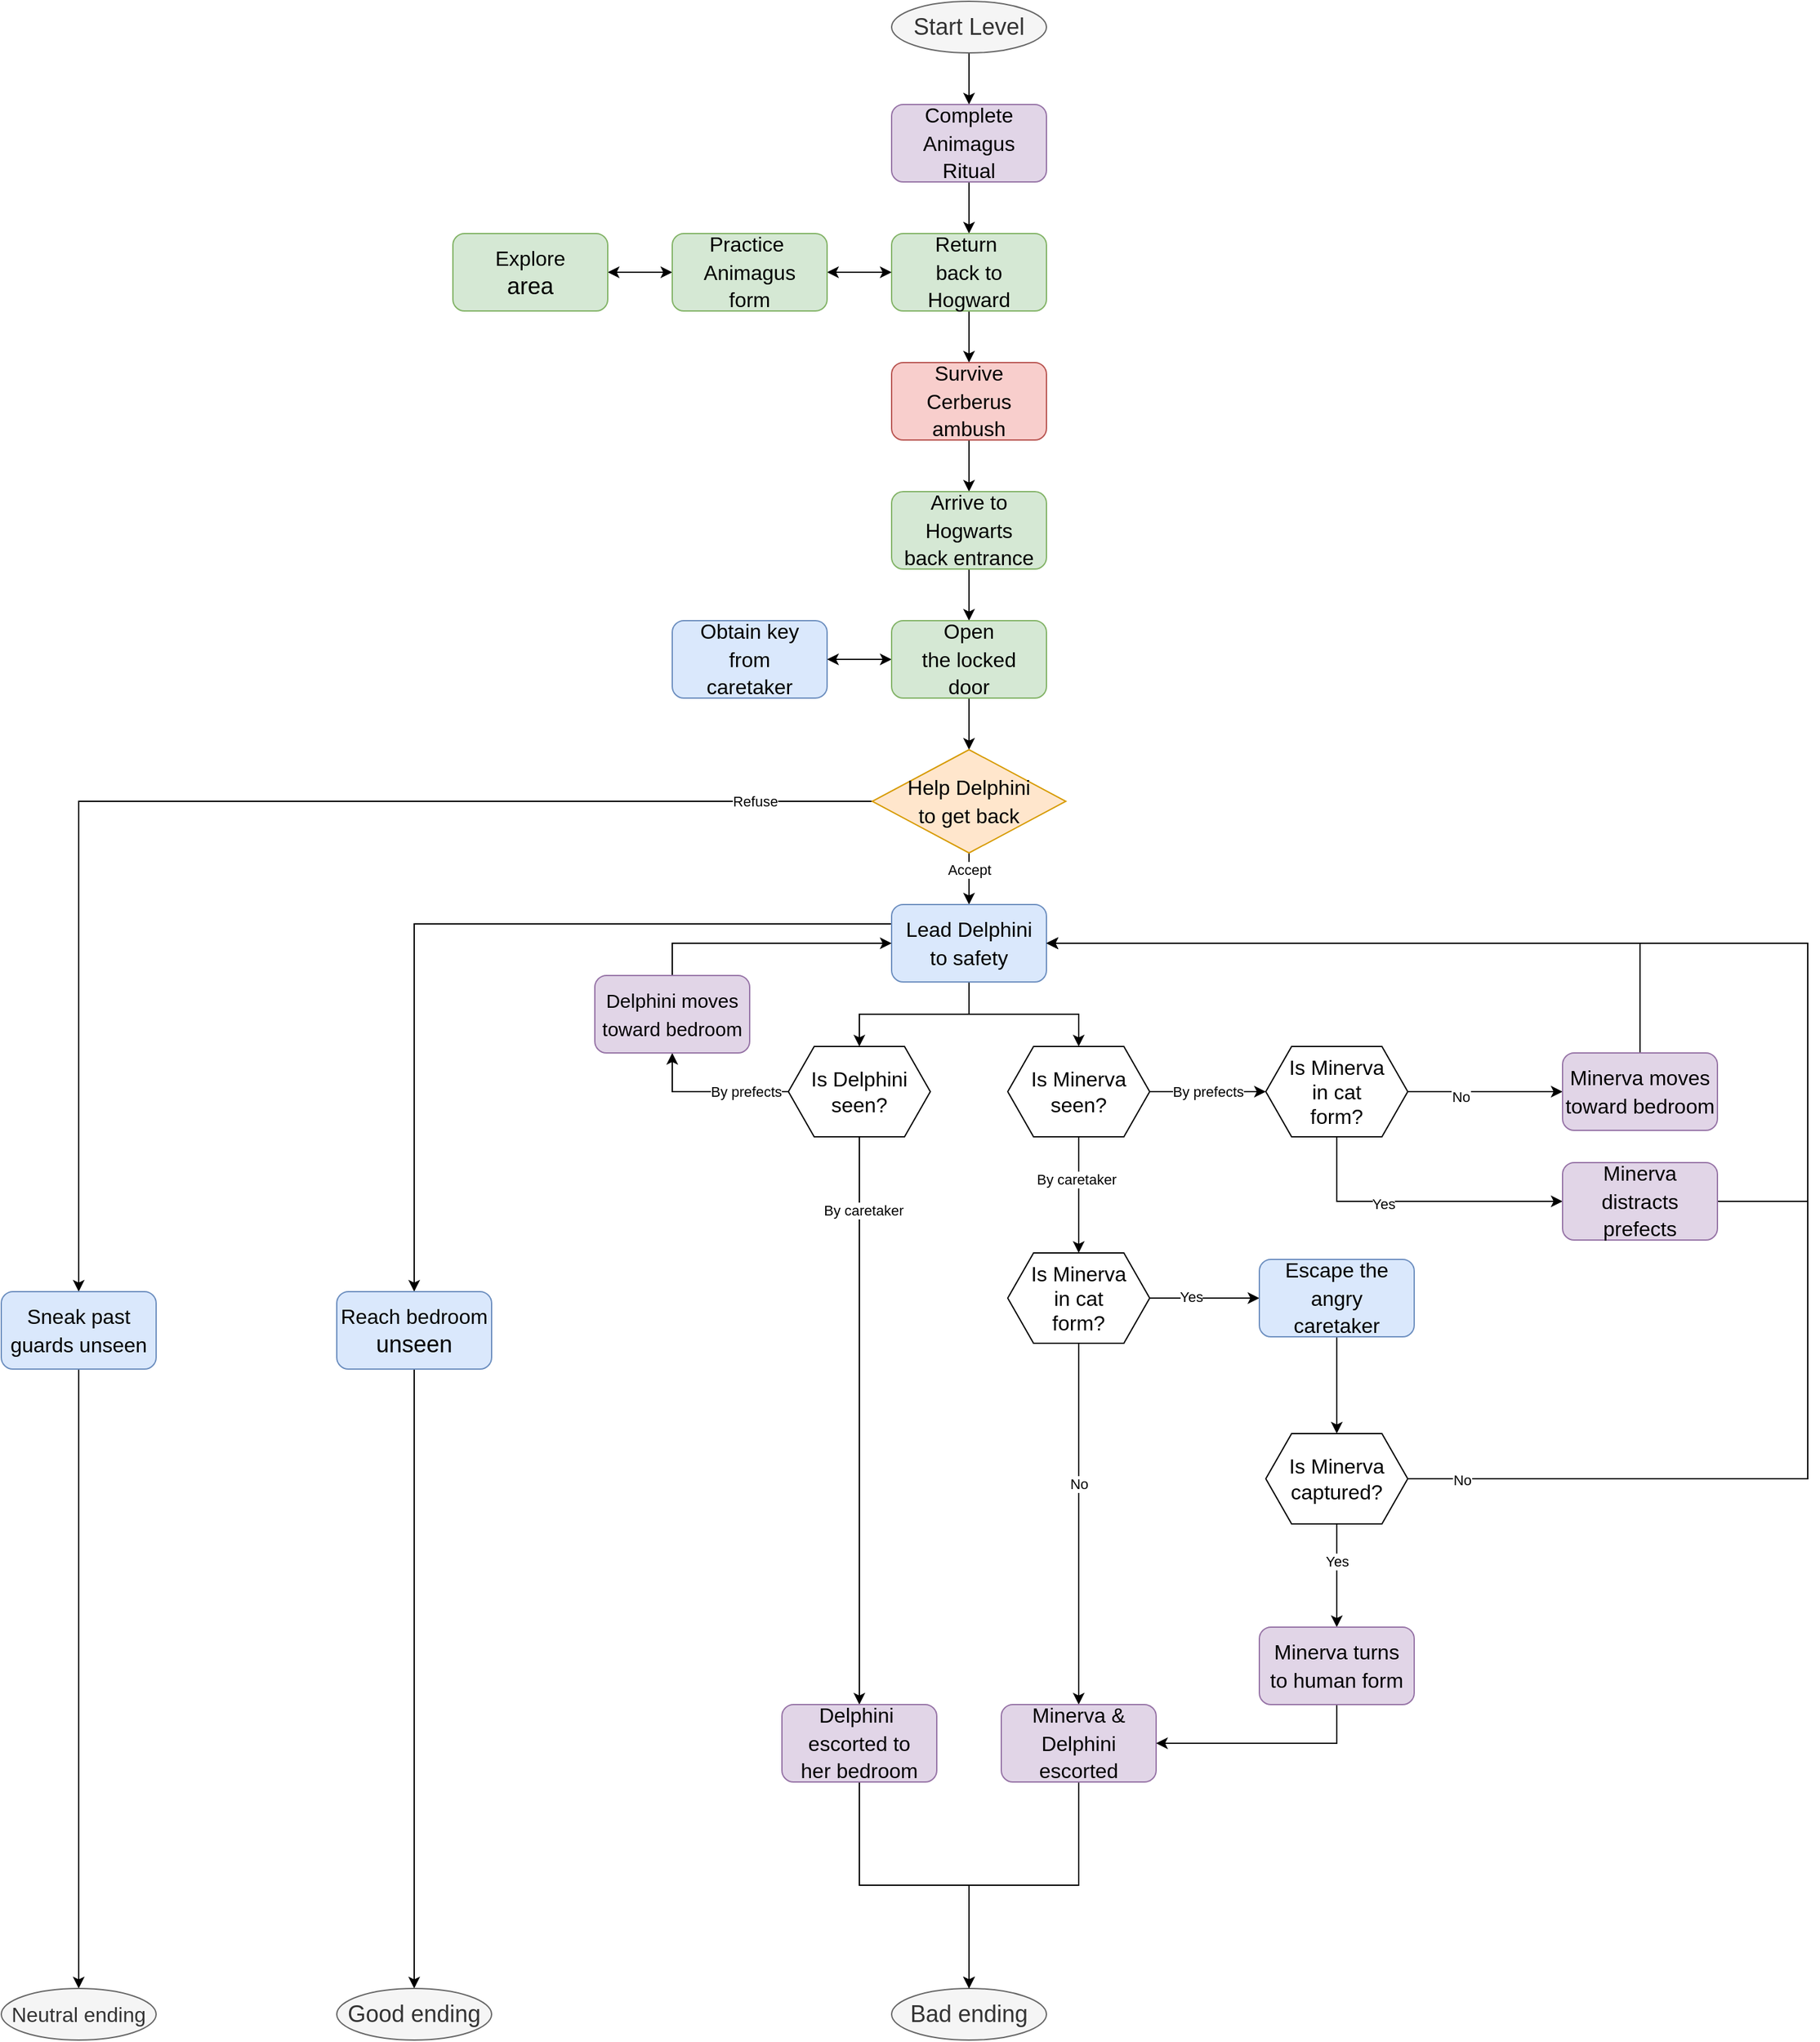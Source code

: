 <mxfile version="14.0.0" type="device"><diagram id="5aHZN79qbHf6LZVzwvif" name="Page-1"><mxGraphModel dx="2500" dy="896" grid="1" gridSize="10" guides="1" tooltips="1" connect="1" arrows="1" fold="1" page="1" pageScale="1" pageWidth="827" pageHeight="1169" math="0" shadow="0"><root><mxCell id="0"/><mxCell id="1" parent="0"/><mxCell id="HFCb8Gb4e5VEzoSEDs5D-9" style="edgeStyle=orthogonalEdgeStyle;rounded=0;orthogonalLoop=1;jettySize=auto;html=1;entryX=0.5;entryY=0;entryDx=0;entryDy=0;startArrow=none;startFill=0;" edge="1" parent="1" source="HFCb8Gb4e5VEzoSEDs5D-1" target="HFCb8Gb4e5VEzoSEDs5D-2"><mxGeometry relative="1" as="geometry"/></mxCell><mxCell id="HFCb8Gb4e5VEzoSEDs5D-1" value="Start Level" style="ellipse;whiteSpace=wrap;html=1;labelBackgroundColor=none;fontColor=#333333;fillColor=#f5f5f5;strokeColor=#666666;fontSize=18;" vertex="1" parent="1"><mxGeometry x="360" y="20" width="120" height="40" as="geometry"/></mxCell><mxCell id="HFCb8Gb4e5VEzoSEDs5D-10" style="edgeStyle=orthogonalEdgeStyle;rounded=0;orthogonalLoop=1;jettySize=auto;html=1;entryX=0.5;entryY=0;entryDx=0;entryDy=0;startArrow=none;startFill=0;" edge="1" parent="1" source="HFCb8Gb4e5VEzoSEDs5D-2" target="HFCb8Gb4e5VEzoSEDs5D-3"><mxGeometry relative="1" as="geometry"/></mxCell><mxCell id="HFCb8Gb4e5VEzoSEDs5D-2" value="&lt;span style=&quot;font-size: 16px&quot;&gt;Complete&lt;br&gt;Animagus&lt;br&gt;Ritual&lt;br&gt;&lt;/span&gt;" style="rounded=1;whiteSpace=wrap;html=1;labelBackgroundColor=none;fillColor=#e1d5e7;strokeColor=#9673a6;fontSize=18;" vertex="1" parent="1"><mxGeometry x="360" y="100" width="120" height="60" as="geometry"/></mxCell><mxCell id="HFCb8Gb4e5VEzoSEDs5D-11" style="edgeStyle=orthogonalEdgeStyle;rounded=0;orthogonalLoop=1;jettySize=auto;html=1;entryX=0.5;entryY=0;entryDx=0;entryDy=0;startArrow=none;startFill=0;" edge="1" parent="1" source="HFCb8Gb4e5VEzoSEDs5D-3" target="HFCb8Gb4e5VEzoSEDs5D-4"><mxGeometry relative="1" as="geometry"/></mxCell><mxCell id="HFCb8Gb4e5VEzoSEDs5D-3" value="&lt;font style=&quot;font-size: 16px&quot;&gt;Return&amp;nbsp;&lt;br&gt;back to&lt;br&gt;Hogward&lt;/font&gt;" style="rounded=1;whiteSpace=wrap;html=1;labelBackgroundColor=none;fillColor=#d5e8d4;strokeColor=#82b366;fontSize=18;" vertex="1" parent="1"><mxGeometry x="360" y="200" width="120" height="60" as="geometry"/></mxCell><mxCell id="HFCb8Gb4e5VEzoSEDs5D-12" style="edgeStyle=orthogonalEdgeStyle;rounded=0;orthogonalLoop=1;jettySize=auto;html=1;startArrow=none;startFill=0;" edge="1" parent="1" source="HFCb8Gb4e5VEzoSEDs5D-4" target="HFCb8Gb4e5VEzoSEDs5D-5"><mxGeometry relative="1" as="geometry"/></mxCell><mxCell id="HFCb8Gb4e5VEzoSEDs5D-4" value="&lt;font style=&quot;font-size: 16px&quot;&gt;Survive&lt;br&gt;Cerberus&lt;br&gt;ambush&lt;/font&gt;" style="rounded=1;whiteSpace=wrap;html=1;labelBackgroundColor=none;fillColor=#f8cecc;strokeColor=#b85450;fontSize=18;" vertex="1" parent="1"><mxGeometry x="360" y="300" width="120" height="60" as="geometry"/></mxCell><mxCell id="HFCb8Gb4e5VEzoSEDs5D-13" style="edgeStyle=orthogonalEdgeStyle;rounded=0;orthogonalLoop=1;jettySize=auto;html=1;entryX=0.5;entryY=0;entryDx=0;entryDy=0;startArrow=none;startFill=0;" edge="1" parent="1" source="HFCb8Gb4e5VEzoSEDs5D-5" target="HFCb8Gb4e5VEzoSEDs5D-7"><mxGeometry relative="1" as="geometry"/></mxCell><mxCell id="HFCb8Gb4e5VEzoSEDs5D-5" value="&lt;font style=&quot;font-size: 16px&quot;&gt;Arrive to&lt;br&gt;Hogwarts&lt;br&gt;back entrance&lt;/font&gt;" style="rounded=1;whiteSpace=wrap;html=1;labelBackgroundColor=none;fillColor=#d5e8d4;strokeColor=#82b366;fontSize=18;" vertex="1" parent="1"><mxGeometry x="360" y="400" width="120" height="60" as="geometry"/></mxCell><mxCell id="HFCb8Gb4e5VEzoSEDs5D-6" value="&lt;font style=&quot;font-size: 16px&quot;&gt;Obtain key&lt;br&gt;from&lt;br&gt;caretaker&lt;br&gt;&lt;/font&gt;" style="rounded=1;whiteSpace=wrap;html=1;labelBackgroundColor=none;fillColor=#dae8fc;strokeColor=#6c8ebf;fontSize=18;" vertex="1" parent="1"><mxGeometry x="190" y="500" width="120" height="60" as="geometry"/></mxCell><mxCell id="HFCb8Gb4e5VEzoSEDs5D-8" style="edgeStyle=orthogonalEdgeStyle;rounded=0;orthogonalLoop=1;jettySize=auto;html=1;entryX=1;entryY=0.5;entryDx=0;entryDy=0;startArrow=classic;startFill=1;" edge="1" parent="1" source="HFCb8Gb4e5VEzoSEDs5D-7" target="HFCb8Gb4e5VEzoSEDs5D-6"><mxGeometry relative="1" as="geometry"/></mxCell><mxCell id="HFCb8Gb4e5VEzoSEDs5D-17" style="edgeStyle=orthogonalEdgeStyle;rounded=0;orthogonalLoop=1;jettySize=auto;html=1;startArrow=none;startFill=0;" edge="1" parent="1" source="HFCb8Gb4e5VEzoSEDs5D-7" target="HFCb8Gb4e5VEzoSEDs5D-16"><mxGeometry relative="1" as="geometry"/></mxCell><mxCell id="HFCb8Gb4e5VEzoSEDs5D-7" value="&lt;font style=&quot;font-size: 16px&quot;&gt;Open&lt;br&gt;the locked&lt;br&gt;door&lt;/font&gt;" style="rounded=1;whiteSpace=wrap;html=1;labelBackgroundColor=none;fillColor=#d5e8d4;strokeColor=#82b366;fontSize=18;" vertex="1" parent="1"><mxGeometry x="360" y="500" width="120" height="60" as="geometry"/></mxCell><mxCell id="HFCb8Gb4e5VEzoSEDs5D-15" style="edgeStyle=orthogonalEdgeStyle;rounded=0;orthogonalLoop=1;jettySize=auto;html=1;entryX=0;entryY=0.5;entryDx=0;entryDy=0;startArrow=classic;startFill=1;" edge="1" parent="1" source="HFCb8Gb4e5VEzoSEDs5D-14" target="HFCb8Gb4e5VEzoSEDs5D-3"><mxGeometry relative="1" as="geometry"/></mxCell><mxCell id="HFCb8Gb4e5VEzoSEDs5D-27" style="edgeStyle=orthogonalEdgeStyle;rounded=0;orthogonalLoop=1;jettySize=auto;html=1;entryX=1;entryY=0.5;entryDx=0;entryDy=0;startArrow=classic;startFill=1;" edge="1" parent="1" source="HFCb8Gb4e5VEzoSEDs5D-14" target="HFCb8Gb4e5VEzoSEDs5D-26"><mxGeometry relative="1" as="geometry"/></mxCell><mxCell id="HFCb8Gb4e5VEzoSEDs5D-14" value="&lt;font style=&quot;font-size: 16px&quot;&gt;Practice&amp;nbsp;&lt;br&gt;Animagus&lt;br&gt;form&lt;/font&gt;" style="rounded=1;whiteSpace=wrap;html=1;labelBackgroundColor=none;fillColor=#d5e8d4;strokeColor=#82b366;fontSize=18;" vertex="1" parent="1"><mxGeometry x="190" y="200" width="120" height="60" as="geometry"/></mxCell><mxCell id="HFCb8Gb4e5VEzoSEDs5D-19" style="edgeStyle=orthogonalEdgeStyle;rounded=0;orthogonalLoop=1;jettySize=auto;html=1;startArrow=none;startFill=0;" edge="1" parent="1" source="HFCb8Gb4e5VEzoSEDs5D-16" target="HFCb8Gb4e5VEzoSEDs5D-18"><mxGeometry relative="1" as="geometry"/></mxCell><mxCell id="HFCb8Gb4e5VEzoSEDs5D-88" value="Accept" style="edgeLabel;html=1;align=center;verticalAlign=middle;resizable=0;points=[];" vertex="1" connectable="0" parent="HFCb8Gb4e5VEzoSEDs5D-19"><mxGeometry x="-0.368" relative="1" as="geometry"><mxPoint as="offset"/></mxGeometry></mxCell><mxCell id="HFCb8Gb4e5VEzoSEDs5D-89" style="edgeStyle=orthogonalEdgeStyle;rounded=0;orthogonalLoop=1;jettySize=auto;html=1;startArrow=none;startFill=0;entryX=0.5;entryY=0;entryDx=0;entryDy=0;" edge="1" parent="1" source="HFCb8Gb4e5VEzoSEDs5D-16" target="HFCb8Gb4e5VEzoSEDs5D-91"><mxGeometry relative="1" as="geometry"><mxPoint x="-220" y="670" as="targetPoint"/><Array as="points"><mxPoint x="-270" y="640"/></Array></mxGeometry></mxCell><mxCell id="HFCb8Gb4e5VEzoSEDs5D-90" value="Refuse" style="edgeLabel;html=1;align=center;verticalAlign=middle;resizable=0;points=[];" vertex="1" connectable="0" parent="HFCb8Gb4e5VEzoSEDs5D-89"><mxGeometry x="-0.817" relative="1" as="geometry"><mxPoint as="offset"/></mxGeometry></mxCell><mxCell id="HFCb8Gb4e5VEzoSEDs5D-16" value="&lt;span style=&quot;font-size: 16px&quot;&gt;Help Delphini&lt;br&gt;to get back&lt;br&gt;&lt;/span&gt;" style="rhombus;whiteSpace=wrap;html=1;labelBackgroundColor=none;fontSize=18;fillColor=#ffe6cc;strokeColor=#d79b00;" vertex="1" parent="1"><mxGeometry x="345" y="600" width="150" height="80" as="geometry"/></mxCell><mxCell id="HFCb8Gb4e5VEzoSEDs5D-43" style="edgeStyle=orthogonalEdgeStyle;rounded=0;orthogonalLoop=1;jettySize=auto;html=1;entryX=0.5;entryY=0;entryDx=0;entryDy=0;startArrow=none;startFill=0;" edge="1" parent="1" source="HFCb8Gb4e5VEzoSEDs5D-18" target="HFCb8Gb4e5VEzoSEDs5D-30"><mxGeometry relative="1" as="geometry"/></mxCell><mxCell id="HFCb8Gb4e5VEzoSEDs5D-45" style="edgeStyle=orthogonalEdgeStyle;rounded=0;orthogonalLoop=1;jettySize=auto;html=1;entryX=0.5;entryY=0;entryDx=0;entryDy=0;startArrow=none;startFill=0;" edge="1" parent="1" source="HFCb8Gb4e5VEzoSEDs5D-18" target="HFCb8Gb4e5VEzoSEDs5D-44"><mxGeometry relative="1" as="geometry"/></mxCell><mxCell id="HFCb8Gb4e5VEzoSEDs5D-81" style="edgeStyle=orthogonalEdgeStyle;rounded=0;orthogonalLoop=1;jettySize=auto;html=1;exitX=0;exitY=0.25;exitDx=0;exitDy=0;startArrow=none;startFill=0;entryX=0.5;entryY=0;entryDx=0;entryDy=0;" edge="1" parent="1" source="HFCb8Gb4e5VEzoSEDs5D-18" target="HFCb8Gb4e5VEzoSEDs5D-84"><mxGeometry relative="1" as="geometry"><mxPoint x="-10" y="1010" as="targetPoint"/></mxGeometry></mxCell><mxCell id="HFCb8Gb4e5VEzoSEDs5D-18" value="&lt;font style=&quot;font-size: 16px&quot;&gt;Lead Delphini&lt;br&gt;to safety&lt;/font&gt;" style="rounded=1;whiteSpace=wrap;html=1;labelBackgroundColor=none;fillColor=#dae8fc;strokeColor=#6c8ebf;fontSize=18;" vertex="1" parent="1"><mxGeometry x="360" y="720" width="120" height="60" as="geometry"/></mxCell><mxCell id="HFCb8Gb4e5VEzoSEDs5D-24" value="Bad ending" style="ellipse;whiteSpace=wrap;html=1;labelBackgroundColor=none;fontColor=#333333;fillColor=#f5f5f5;strokeColor=#666666;fontSize=18;" vertex="1" parent="1"><mxGeometry x="360" y="1560" width="120" height="40" as="geometry"/></mxCell><mxCell id="HFCb8Gb4e5VEzoSEDs5D-26" value="&lt;span style=&quot;font-size: 16px&quot;&gt;Explore&lt;br&gt;&lt;/span&gt;area" style="rounded=1;whiteSpace=wrap;html=1;labelBackgroundColor=none;fillColor=#d5e8d4;strokeColor=#82b366;fontSize=18;" vertex="1" parent="1"><mxGeometry x="20" y="200" width="120" height="60" as="geometry"/></mxCell><mxCell id="HFCb8Gb4e5VEzoSEDs5D-34" style="edgeStyle=orthogonalEdgeStyle;rounded=0;orthogonalLoop=1;jettySize=auto;html=1;exitX=0;exitY=0.5;exitDx=0;exitDy=0;entryX=0.5;entryY=1;entryDx=0;entryDy=0;startArrow=none;startFill=0;" edge="1" parent="1" source="HFCb8Gb4e5VEzoSEDs5D-30" target="HFCb8Gb4e5VEzoSEDs5D-33"><mxGeometry relative="1" as="geometry"/></mxCell><mxCell id="HFCb8Gb4e5VEzoSEDs5D-36" value="By prefects" style="edgeLabel;html=1;align=center;verticalAlign=middle;resizable=0;points=[];" vertex="1" connectable="0" parent="HFCb8Gb4e5VEzoSEDs5D-34"><mxGeometry x="0.186" y="-1" relative="1" as="geometry"><mxPoint x="38" y="1" as="offset"/></mxGeometry></mxCell><mxCell id="HFCb8Gb4e5VEzoSEDs5D-39" style="edgeStyle=orthogonalEdgeStyle;rounded=0;orthogonalLoop=1;jettySize=auto;html=1;entryX=0.5;entryY=0;entryDx=0;entryDy=0;startArrow=none;startFill=0;" edge="1" parent="1" source="HFCb8Gb4e5VEzoSEDs5D-30" target="HFCb8Gb4e5VEzoSEDs5D-38"><mxGeometry relative="1" as="geometry"/></mxCell><mxCell id="HFCb8Gb4e5VEzoSEDs5D-42" value="By caretaker" style="edgeLabel;html=1;align=center;verticalAlign=middle;resizable=0;points=[];" vertex="1" connectable="0" parent="HFCb8Gb4e5VEzoSEDs5D-39"><mxGeometry x="-0.742" y="3" relative="1" as="geometry"><mxPoint as="offset"/></mxGeometry></mxCell><mxCell id="HFCb8Gb4e5VEzoSEDs5D-30" value="&lt;font style=&quot;font-size: 16px&quot;&gt;Is Delphini&lt;br&gt;seen?&lt;br&gt;&lt;/font&gt;" style="shape=hexagon;perimeter=hexagonPerimeter2;whiteSpace=wrap;html=1;fixedSize=1;" vertex="1" parent="1"><mxGeometry x="280" y="830" width="110" height="70" as="geometry"/></mxCell><mxCell id="HFCb8Gb4e5VEzoSEDs5D-35" style="edgeStyle=orthogonalEdgeStyle;rounded=0;orthogonalLoop=1;jettySize=auto;html=1;entryX=0;entryY=0.5;entryDx=0;entryDy=0;startArrow=none;startFill=0;" edge="1" parent="1" source="HFCb8Gb4e5VEzoSEDs5D-33" target="HFCb8Gb4e5VEzoSEDs5D-18"><mxGeometry relative="1" as="geometry"><Array as="points"><mxPoint x="190" y="750"/></Array></mxGeometry></mxCell><mxCell id="HFCb8Gb4e5VEzoSEDs5D-33" value="&lt;span style=&quot;font-size: 15px&quot;&gt;Delphini moves&lt;br&gt;toward bedroom&lt;br&gt;&lt;/span&gt;" style="rounded=1;whiteSpace=wrap;html=1;labelBackgroundColor=none;fillColor=#e1d5e7;strokeColor=#9673a6;fontSize=18;" vertex="1" parent="1"><mxGeometry x="130" y="775" width="120" height="60" as="geometry"/></mxCell><mxCell id="HFCb8Gb4e5VEzoSEDs5D-41" style="edgeStyle=orthogonalEdgeStyle;rounded=0;orthogonalLoop=1;jettySize=auto;html=1;entryX=0.5;entryY=0;entryDx=0;entryDy=0;startArrow=none;startFill=0;" edge="1" parent="1" source="HFCb8Gb4e5VEzoSEDs5D-38" target="HFCb8Gb4e5VEzoSEDs5D-24"><mxGeometry relative="1" as="geometry"/></mxCell><mxCell id="HFCb8Gb4e5VEzoSEDs5D-38" value="&lt;span style=&quot;font-size: 16px&quot;&gt;Delphini&amp;nbsp;&lt;br&gt;escorted to&lt;br&gt;her bedroom&lt;br&gt;&lt;/span&gt;" style="rounded=1;whiteSpace=wrap;html=1;labelBackgroundColor=none;fillColor=#e1d5e7;strokeColor=#9673a6;fontSize=18;" vertex="1" parent="1"><mxGeometry x="275" y="1340" width="120" height="60" as="geometry"/></mxCell><mxCell id="HFCb8Gb4e5VEzoSEDs5D-52" style="edgeStyle=orthogonalEdgeStyle;rounded=0;orthogonalLoop=1;jettySize=auto;html=1;startArrow=none;startFill=0;" edge="1" parent="1" source="HFCb8Gb4e5VEzoSEDs5D-44" target="HFCb8Gb4e5VEzoSEDs5D-51"><mxGeometry relative="1" as="geometry"/></mxCell><mxCell id="HFCb8Gb4e5VEzoSEDs5D-53" value="By caretaker" style="edgeLabel;html=1;align=center;verticalAlign=middle;resizable=0;points=[];" vertex="1" connectable="0" parent="HFCb8Gb4e5VEzoSEDs5D-52"><mxGeometry x="-0.267" y="-2" relative="1" as="geometry"><mxPoint as="offset"/></mxGeometry></mxCell><mxCell id="HFCb8Gb4e5VEzoSEDs5D-55" value="By prefects" style="edgeStyle=orthogonalEdgeStyle;rounded=0;orthogonalLoop=1;jettySize=auto;html=1;entryX=0;entryY=0.5;entryDx=0;entryDy=0;startArrow=none;startFill=0;" edge="1" parent="1" source="HFCb8Gb4e5VEzoSEDs5D-44" target="HFCb8Gb4e5VEzoSEDs5D-54"><mxGeometry relative="1" as="geometry"/></mxCell><mxCell id="HFCb8Gb4e5VEzoSEDs5D-44" value="&lt;font style=&quot;font-size: 16px&quot;&gt;Is Minerva&lt;br&gt;seen?&lt;br&gt;&lt;/font&gt;" style="shape=hexagon;perimeter=hexagonPerimeter2;whiteSpace=wrap;html=1;fixedSize=1;" vertex="1" parent="1"><mxGeometry x="450" y="830" width="110" height="70" as="geometry"/></mxCell><mxCell id="HFCb8Gb4e5VEzoSEDs5D-56" style="edgeStyle=orthogonalEdgeStyle;rounded=0;orthogonalLoop=1;jettySize=auto;html=1;startArrow=none;startFill=0;entryX=0.5;entryY=0;entryDx=0;entryDy=0;" edge="1" parent="1" source="HFCb8Gb4e5VEzoSEDs5D-51" target="HFCb8Gb4e5VEzoSEDs5D-58"><mxGeometry relative="1" as="geometry"><mxPoint x="505" y="1160" as="targetPoint"/></mxGeometry></mxCell><mxCell id="HFCb8Gb4e5VEzoSEDs5D-57" value="No" style="edgeLabel;html=1;align=center;verticalAlign=middle;resizable=0;points=[];" vertex="1" connectable="0" parent="HFCb8Gb4e5VEzoSEDs5D-56"><mxGeometry x="-0.22" relative="1" as="geometry"><mxPoint as="offset"/></mxGeometry></mxCell><mxCell id="HFCb8Gb4e5VEzoSEDs5D-62" style="edgeStyle=orthogonalEdgeStyle;rounded=0;orthogonalLoop=1;jettySize=auto;html=1;entryX=0;entryY=0.5;entryDx=0;entryDy=0;startArrow=none;startFill=0;" edge="1" parent="1" source="HFCb8Gb4e5VEzoSEDs5D-51" target="HFCb8Gb4e5VEzoSEDs5D-61"><mxGeometry relative="1" as="geometry"/></mxCell><mxCell id="HFCb8Gb4e5VEzoSEDs5D-63" value="Yes" style="edgeLabel;html=1;align=center;verticalAlign=middle;resizable=0;points=[];" vertex="1" connectable="0" parent="HFCb8Gb4e5VEzoSEDs5D-62"><mxGeometry x="-0.247" y="1" relative="1" as="geometry"><mxPoint as="offset"/></mxGeometry></mxCell><mxCell id="HFCb8Gb4e5VEzoSEDs5D-51" value="&lt;font style=&quot;font-size: 16px&quot;&gt;Is Minerva&lt;br&gt;in cat&lt;br&gt;form?&lt;br&gt;&lt;/font&gt;" style="shape=hexagon;perimeter=hexagonPerimeter2;whiteSpace=wrap;html=1;fixedSize=1;" vertex="1" parent="1"><mxGeometry x="450" y="990" width="110" height="70" as="geometry"/></mxCell><mxCell id="HFCb8Gb4e5VEzoSEDs5D-74" style="edgeStyle=orthogonalEdgeStyle;rounded=0;orthogonalLoop=1;jettySize=auto;html=1;entryX=0;entryY=0.5;entryDx=0;entryDy=0;startArrow=none;startFill=0;" edge="1" parent="1" source="HFCb8Gb4e5VEzoSEDs5D-54" target="HFCb8Gb4e5VEzoSEDs5D-73"><mxGeometry relative="1" as="geometry"/></mxCell><mxCell id="HFCb8Gb4e5VEzoSEDs5D-75" value="No" style="edgeLabel;html=1;align=center;verticalAlign=middle;resizable=0;points=[];" vertex="1" connectable="0" parent="HFCb8Gb4e5VEzoSEDs5D-74"><mxGeometry x="-0.317" y="-4" relative="1" as="geometry"><mxPoint as="offset"/></mxGeometry></mxCell><mxCell id="HFCb8Gb4e5VEzoSEDs5D-78" style="edgeStyle=orthogonalEdgeStyle;rounded=0;orthogonalLoop=1;jettySize=auto;html=1;entryX=0;entryY=0.5;entryDx=0;entryDy=0;startArrow=none;startFill=0;" edge="1" parent="1" source="HFCb8Gb4e5VEzoSEDs5D-54" target="HFCb8Gb4e5VEzoSEDs5D-77"><mxGeometry relative="1" as="geometry"><Array as="points"><mxPoint x="705" y="950"/></Array></mxGeometry></mxCell><mxCell id="HFCb8Gb4e5VEzoSEDs5D-79" value="Yes" style="edgeLabel;html=1;align=center;verticalAlign=middle;resizable=0;points=[];" vertex="1" connectable="0" parent="HFCb8Gb4e5VEzoSEDs5D-78"><mxGeometry x="-0.231" y="-2" relative="1" as="geometry"><mxPoint x="-1" as="offset"/></mxGeometry></mxCell><mxCell id="HFCb8Gb4e5VEzoSEDs5D-54" value="&lt;font style=&quot;font-size: 16px&quot;&gt;Is Minerva&lt;br&gt;in cat&lt;br&gt;form?&lt;br&gt;&lt;/font&gt;" style="shape=hexagon;perimeter=hexagonPerimeter2;whiteSpace=wrap;html=1;fixedSize=1;" vertex="1" parent="1"><mxGeometry x="650" y="830" width="110" height="70" as="geometry"/></mxCell><mxCell id="HFCb8Gb4e5VEzoSEDs5D-59" style="edgeStyle=orthogonalEdgeStyle;rounded=0;orthogonalLoop=1;jettySize=auto;html=1;startArrow=none;startFill=0;" edge="1" parent="1" source="HFCb8Gb4e5VEzoSEDs5D-58" target="HFCb8Gb4e5VEzoSEDs5D-24"><mxGeometry relative="1" as="geometry"/></mxCell><mxCell id="HFCb8Gb4e5VEzoSEDs5D-58" value="&lt;span style=&quot;font-size: 16px&quot;&gt;Minerva &amp;amp;&lt;br&gt;Delphini&lt;br&gt;escorted&lt;br&gt;&lt;/span&gt;" style="rounded=1;whiteSpace=wrap;html=1;labelBackgroundColor=none;fillColor=#e1d5e7;strokeColor=#9673a6;fontSize=18;" vertex="1" parent="1"><mxGeometry x="445" y="1340" width="120" height="60" as="geometry"/></mxCell><mxCell id="HFCb8Gb4e5VEzoSEDs5D-65" style="edgeStyle=orthogonalEdgeStyle;rounded=0;orthogonalLoop=1;jettySize=auto;html=1;startArrow=none;startFill=0;" edge="1" parent="1" source="HFCb8Gb4e5VEzoSEDs5D-61" target="HFCb8Gb4e5VEzoSEDs5D-64"><mxGeometry relative="1" as="geometry"/></mxCell><mxCell id="HFCb8Gb4e5VEzoSEDs5D-61" value="&lt;span style=&quot;font-size: 16px&quot;&gt;Escape the&lt;br&gt;angry&lt;br&gt;caretaker&lt;br&gt;&lt;/span&gt;" style="rounded=1;whiteSpace=wrap;html=1;labelBackgroundColor=none;fillColor=#dae8fc;strokeColor=#6c8ebf;fontSize=18;" vertex="1" parent="1"><mxGeometry x="645" y="995" width="120" height="60" as="geometry"/></mxCell><mxCell id="HFCb8Gb4e5VEzoSEDs5D-67" style="edgeStyle=orthogonalEdgeStyle;rounded=0;orthogonalLoop=1;jettySize=auto;html=1;startArrow=none;startFill=0;" edge="1" parent="1" source="HFCb8Gb4e5VEzoSEDs5D-64" target="HFCb8Gb4e5VEzoSEDs5D-66"><mxGeometry relative="1" as="geometry"/></mxCell><mxCell id="HFCb8Gb4e5VEzoSEDs5D-69" value="Yes" style="edgeLabel;html=1;align=center;verticalAlign=middle;resizable=0;points=[];" vertex="1" connectable="0" parent="HFCb8Gb4e5VEzoSEDs5D-67"><mxGeometry x="-0.283" relative="1" as="geometry"><mxPoint as="offset"/></mxGeometry></mxCell><mxCell id="HFCb8Gb4e5VEzoSEDs5D-71" style="edgeStyle=orthogonalEdgeStyle;rounded=0;orthogonalLoop=1;jettySize=auto;html=1;entryX=1;entryY=0.5;entryDx=0;entryDy=0;startArrow=none;startFill=0;" edge="1" parent="1" source="HFCb8Gb4e5VEzoSEDs5D-64" target="HFCb8Gb4e5VEzoSEDs5D-18"><mxGeometry relative="1" as="geometry"><Array as="points"><mxPoint x="1070" y="1165"/><mxPoint x="1070" y="750"/></Array></mxGeometry></mxCell><mxCell id="HFCb8Gb4e5VEzoSEDs5D-72" value="No" style="edgeLabel;html=1;align=center;verticalAlign=middle;resizable=0;points=[];" vertex="1" connectable="0" parent="HFCb8Gb4e5VEzoSEDs5D-71"><mxGeometry x="-0.936" y="-1" relative="1" as="geometry"><mxPoint as="offset"/></mxGeometry></mxCell><mxCell id="HFCb8Gb4e5VEzoSEDs5D-64" value="&lt;font style=&quot;font-size: 16px&quot;&gt;Is Minerva&lt;br&gt;captured?&lt;br&gt;&lt;/font&gt;" style="shape=hexagon;perimeter=hexagonPerimeter2;whiteSpace=wrap;html=1;fixedSize=1;" vertex="1" parent="1"><mxGeometry x="650" y="1130" width="110" height="70" as="geometry"/></mxCell><mxCell id="HFCb8Gb4e5VEzoSEDs5D-68" style="edgeStyle=orthogonalEdgeStyle;rounded=0;orthogonalLoop=1;jettySize=auto;html=1;entryX=1;entryY=0.5;entryDx=0;entryDy=0;startArrow=none;startFill=0;" edge="1" parent="1" source="HFCb8Gb4e5VEzoSEDs5D-66" target="HFCb8Gb4e5VEzoSEDs5D-58"><mxGeometry relative="1" as="geometry"><Array as="points"><mxPoint x="705" y="1370"/></Array></mxGeometry></mxCell><mxCell id="HFCb8Gb4e5VEzoSEDs5D-66" value="&lt;span style=&quot;font-size: 16px&quot;&gt;Minerva turns&lt;br&gt;to human form&lt;br&gt;&lt;/span&gt;" style="rounded=1;whiteSpace=wrap;html=1;labelBackgroundColor=none;fillColor=#e1d5e7;strokeColor=#9673a6;fontSize=18;" vertex="1" parent="1"><mxGeometry x="645" y="1280" width="120" height="60" as="geometry"/></mxCell><mxCell id="HFCb8Gb4e5VEzoSEDs5D-76" style="edgeStyle=orthogonalEdgeStyle;rounded=0;orthogonalLoop=1;jettySize=auto;html=1;entryX=1;entryY=0.5;entryDx=0;entryDy=0;startArrow=none;startFill=0;" edge="1" parent="1" source="HFCb8Gb4e5VEzoSEDs5D-73" target="HFCb8Gb4e5VEzoSEDs5D-18"><mxGeometry relative="1" as="geometry"><Array as="points"><mxPoint x="940" y="750"/></Array></mxGeometry></mxCell><mxCell id="HFCb8Gb4e5VEzoSEDs5D-73" value="&lt;span style=&quot;font-size: 16px&quot;&gt;Minerva moves&lt;br&gt;toward bedroom&lt;br&gt;&lt;/span&gt;" style="rounded=1;whiteSpace=wrap;html=1;labelBackgroundColor=none;fillColor=#e1d5e7;strokeColor=#9673a6;fontSize=18;" vertex="1" parent="1"><mxGeometry x="880" y="835" width="120" height="60" as="geometry"/></mxCell><mxCell id="HFCb8Gb4e5VEzoSEDs5D-80" style="edgeStyle=orthogonalEdgeStyle;rounded=0;orthogonalLoop=1;jettySize=auto;html=1;startArrow=none;startFill=0;entryX=1;entryY=0.5;entryDx=0;entryDy=0;" edge="1" parent="1" source="HFCb8Gb4e5VEzoSEDs5D-77" target="HFCb8Gb4e5VEzoSEDs5D-18"><mxGeometry relative="1" as="geometry"><mxPoint x="1150" y="700" as="targetPoint"/><Array as="points"><mxPoint x="1070" y="950"/><mxPoint x="1070" y="750"/></Array></mxGeometry></mxCell><mxCell id="HFCb8Gb4e5VEzoSEDs5D-77" value="&lt;span style=&quot;font-size: 16px&quot;&gt;Minerva distracts&lt;br&gt;prefects&lt;br&gt;&lt;/span&gt;" style="rounded=1;whiteSpace=wrap;html=1;labelBackgroundColor=none;fillColor=#e1d5e7;strokeColor=#9673a6;fontSize=18;" vertex="1" parent="1"><mxGeometry x="880" y="920" width="120" height="60" as="geometry"/></mxCell><mxCell id="HFCb8Gb4e5VEzoSEDs5D-87" style="edgeStyle=orthogonalEdgeStyle;rounded=0;orthogonalLoop=1;jettySize=auto;html=1;startArrow=none;startFill=0;" edge="1" parent="1" source="HFCb8Gb4e5VEzoSEDs5D-84" target="HFCb8Gb4e5VEzoSEDs5D-86"><mxGeometry relative="1" as="geometry"/></mxCell><mxCell id="HFCb8Gb4e5VEzoSEDs5D-84" value="&lt;span style=&quot;font-size: 16px&quot;&gt;Reach bedroom&lt;br&gt;&lt;/span&gt;unseen" style="rounded=1;whiteSpace=wrap;html=1;labelBackgroundColor=none;fillColor=#dae8fc;strokeColor=#6c8ebf;fontSize=18;" vertex="1" parent="1"><mxGeometry x="-70" y="1020" width="120" height="60" as="geometry"/></mxCell><mxCell id="HFCb8Gb4e5VEzoSEDs5D-86" value="Good ending" style="ellipse;whiteSpace=wrap;html=1;labelBackgroundColor=none;fontColor=#333333;fillColor=#f5f5f5;strokeColor=#666666;fontSize=18;" vertex="1" parent="1"><mxGeometry x="-70" y="1560" width="120" height="40" as="geometry"/></mxCell><mxCell id="HFCb8Gb4e5VEzoSEDs5D-93" style="edgeStyle=orthogonalEdgeStyle;rounded=0;orthogonalLoop=1;jettySize=auto;html=1;entryX=0.5;entryY=0;entryDx=0;entryDy=0;startArrow=none;startFill=0;" edge="1" parent="1" source="HFCb8Gb4e5VEzoSEDs5D-91" target="HFCb8Gb4e5VEzoSEDs5D-92"><mxGeometry relative="1" as="geometry"/></mxCell><mxCell id="HFCb8Gb4e5VEzoSEDs5D-91" value="&lt;span style=&quot;font-size: 16px&quot;&gt;Sneak past guards unseen&lt;/span&gt;" style="rounded=1;whiteSpace=wrap;html=1;labelBackgroundColor=none;fillColor=#dae8fc;strokeColor=#6c8ebf;fontSize=18;" vertex="1" parent="1"><mxGeometry x="-330" y="1020" width="120" height="60" as="geometry"/></mxCell><mxCell id="HFCb8Gb4e5VEzoSEDs5D-92" value="&lt;font style=&quot;font-size: 16px&quot;&gt;Neutral ending&lt;/font&gt;" style="ellipse;whiteSpace=wrap;html=1;labelBackgroundColor=none;fontColor=#333333;fillColor=#f5f5f5;strokeColor=#666666;fontSize=18;" vertex="1" parent="1"><mxGeometry x="-330" y="1560" width="120" height="40" as="geometry"/></mxCell></root></mxGraphModel></diagram></mxfile>
